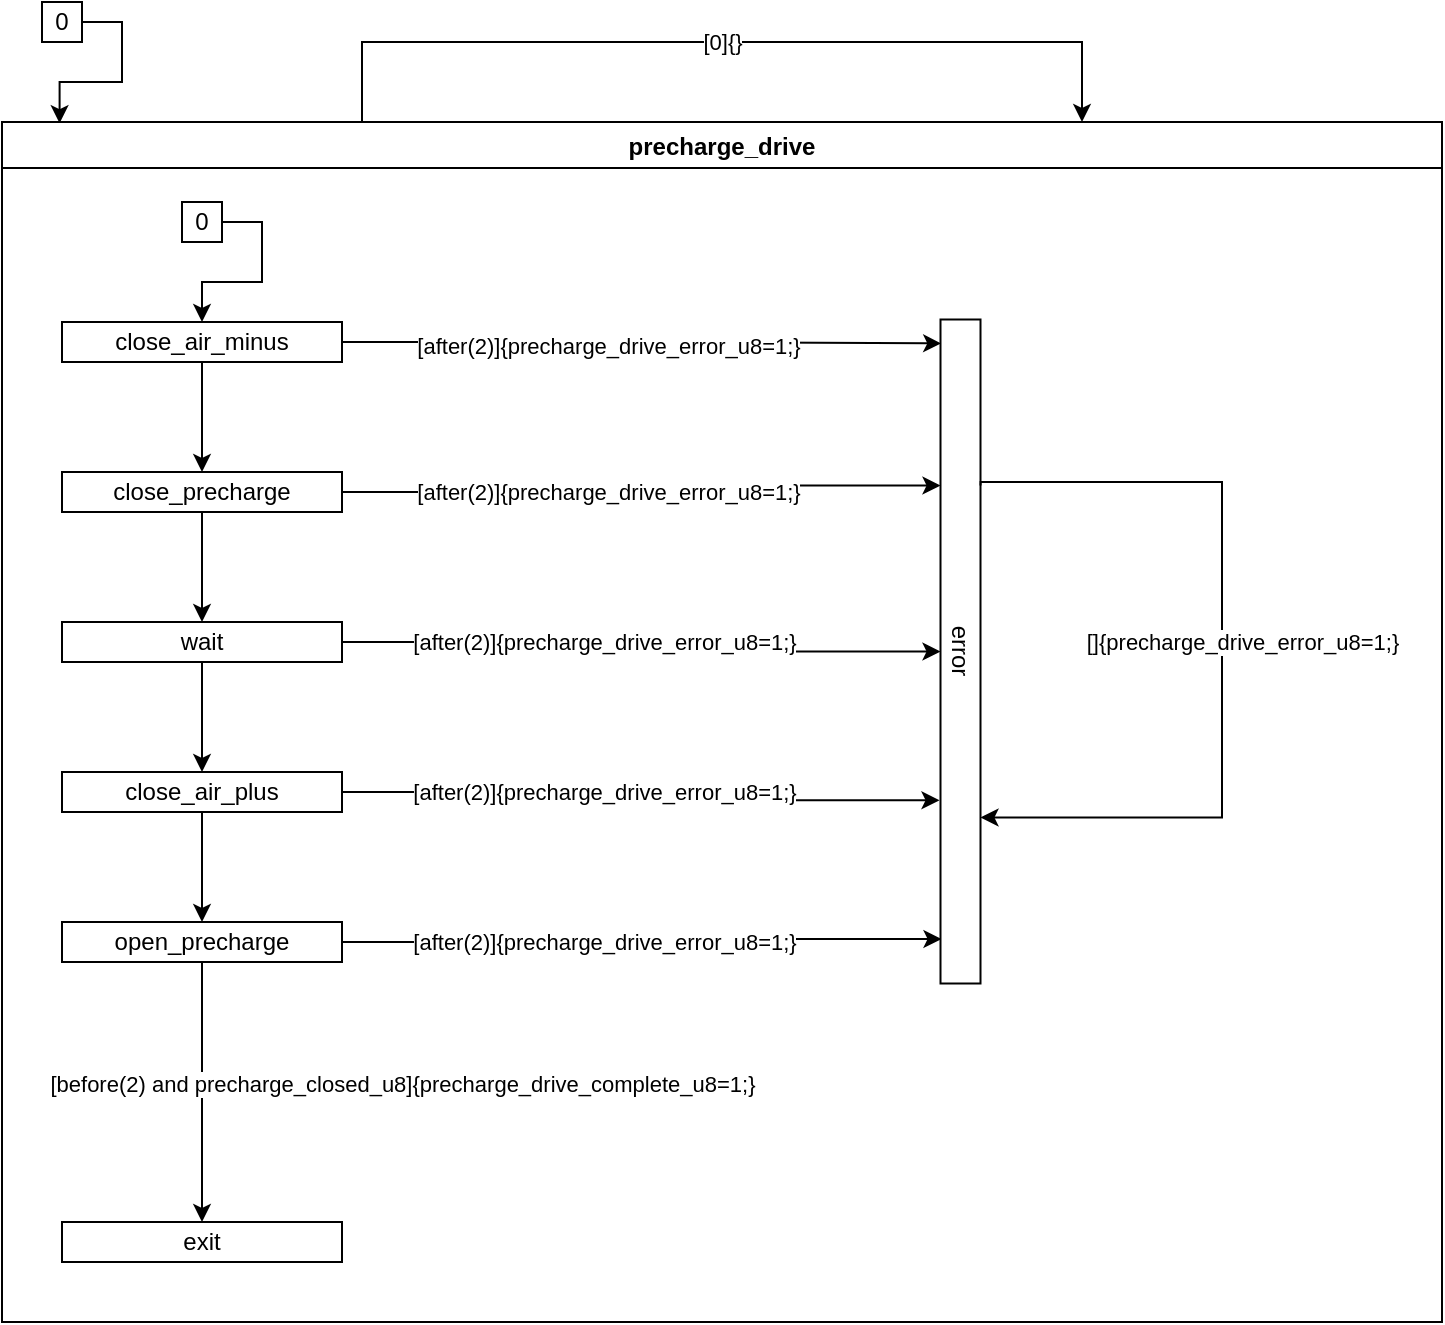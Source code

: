 <mxfile version="17.4.4" type="github"><diagram id="lIlviWQBLWVIYCWAqPnO" name="Page-1"><mxGraphModel dx="1298" dy="670" grid="1" gridSize="10" guides="1" tooltips="1" connect="1" arrows="1" fold="1" page="1" pageScale="1" pageWidth="850" pageHeight="1100" math="0" shadow="0"><root><mxCell id="0"/><mxCell id="1" parent="0"/><mxCell id="b6JeTXdj_3USF9PYqRqT-2" style="edgeStyle=orthogonalEdgeStyle;rounded=0;orthogonalLoop=1;jettySize=auto;html=1;exitX=1;exitY=0.5;exitDx=0;exitDy=0;entryX=0.04;entryY=0.001;entryDx=0;entryDy=0;entryPerimeter=0;" edge="1" parent="1" source="xVcgmiRq6rrFuZcpqfcI-1" target="xVcgmiRq6rrFuZcpqfcI-3"><mxGeometry relative="1" as="geometry"/></mxCell><mxCell id="xVcgmiRq6rrFuZcpqfcI-1" value="0" style="rounded=0;whiteSpace=wrap;html=1;" parent="1" vertex="1"><mxGeometry x="260" y="10" width="20" height="20" as="geometry"/></mxCell><mxCell id="xVcgmiRq6rrFuZcpqfcI-3" value="precharge_drive" style="swimlane;expand=0;" parent="1" vertex="1"><mxGeometry x="240" y="70" width="720" height="600" as="geometry"><mxRectangle x="240" y="70" width="720" height="23" as="alternateBounds"/></mxGeometry></mxCell><mxCell id="b6JeTXdj_3USF9PYqRqT-7" style="edgeStyle=orthogonalEdgeStyle;rounded=0;orthogonalLoop=1;jettySize=auto;html=1;exitX=1;exitY=0.5;exitDx=0;exitDy=0;entryX=0.5;entryY=0;entryDx=0;entryDy=0;" edge="1" parent="xVcgmiRq6rrFuZcpqfcI-3" source="xVcgmiRq6rrFuZcpqfcI-47" target="xVcgmiRq6rrFuZcpqfcI-49"><mxGeometry relative="1" as="geometry"/></mxCell><mxCell id="xVcgmiRq6rrFuZcpqfcI-47" value="0" style="rounded=0;whiteSpace=wrap;html=1;" parent="xVcgmiRq6rrFuZcpqfcI-3" vertex="1"><mxGeometry x="90" y="40" width="20" height="20" as="geometry"/></mxCell><mxCell id="xVcgmiRq6rrFuZcpqfcI-56" style="edgeStyle=orthogonalEdgeStyle;rounded=0;orthogonalLoop=1;jettySize=auto;html=1;exitX=0.5;exitY=1;exitDx=0;exitDy=0;entryX=0.5;entryY=0;entryDx=0;entryDy=0;" parent="xVcgmiRq6rrFuZcpqfcI-3" source="xVcgmiRq6rrFuZcpqfcI-49" target="xVcgmiRq6rrFuZcpqfcI-50" edge="1"><mxGeometry relative="1" as="geometry"/></mxCell><mxCell id="b6JeTXdj_3USF9PYqRqT-4" style="edgeStyle=orthogonalEdgeStyle;rounded=0;orthogonalLoop=1;jettySize=auto;html=1;exitX=1;exitY=0.5;exitDx=0;exitDy=0;entryX=0.036;entryY=0.983;entryDx=0;entryDy=0;entryPerimeter=0;" edge="1" parent="xVcgmiRq6rrFuZcpqfcI-3" source="xVcgmiRq6rrFuZcpqfcI-49" target="xVcgmiRq6rrFuZcpqfcI-61"><mxGeometry relative="1" as="geometry"/></mxCell><mxCell id="b6JeTXdj_3USF9PYqRqT-6" value="[after(2)]{precharge_drive_error_u8=1;}" style="edgeLabel;html=1;align=center;verticalAlign=middle;resizable=0;points=[];" vertex="1" connectable="0" parent="b6JeTXdj_3USF9PYqRqT-4"><mxGeometry x="-0.117" y="-2" relative="1" as="geometry"><mxPoint as="offset"/></mxGeometry></mxCell><mxCell id="xVcgmiRq6rrFuZcpqfcI-49" value="close_air_minus" style="rounded=0;whiteSpace=wrap;html=1;" parent="xVcgmiRq6rrFuZcpqfcI-3" vertex="1"><mxGeometry x="30" y="100" width="140" height="20" as="geometry"/></mxCell><mxCell id="xVcgmiRq6rrFuZcpqfcI-57" style="edgeStyle=orthogonalEdgeStyle;rounded=0;orthogonalLoop=1;jettySize=auto;html=1;exitX=0.5;exitY=1;exitDx=0;exitDy=0;entryX=0.5;entryY=0;entryDx=0;entryDy=0;" parent="xVcgmiRq6rrFuZcpqfcI-3" source="xVcgmiRq6rrFuZcpqfcI-50" target="xVcgmiRq6rrFuZcpqfcI-51" edge="1"><mxGeometry relative="1" as="geometry"/></mxCell><mxCell id="b6JeTXdj_3USF9PYqRqT-3" style="edgeStyle=orthogonalEdgeStyle;rounded=0;orthogonalLoop=1;jettySize=auto;html=1;exitX=1;exitY=0.5;exitDx=0;exitDy=0;entryX=0.25;entryY=1;entryDx=0;entryDy=0;" edge="1" parent="xVcgmiRq6rrFuZcpqfcI-3" source="xVcgmiRq6rrFuZcpqfcI-50" target="xVcgmiRq6rrFuZcpqfcI-61"><mxGeometry relative="1" as="geometry"/></mxCell><mxCell id="b6JeTXdj_3USF9PYqRqT-5" value="[after(2)]{precharge_drive_error_u8=1;}" style="edgeLabel;html=1;align=center;verticalAlign=middle;resizable=0;points=[];" vertex="1" connectable="0" parent="b6JeTXdj_3USF9PYqRqT-3"><mxGeometry x="-0.124" relative="1" as="geometry"><mxPoint as="offset"/></mxGeometry></mxCell><mxCell id="xVcgmiRq6rrFuZcpqfcI-50" value="close_precharge" style="rounded=0;whiteSpace=wrap;html=1;" parent="xVcgmiRq6rrFuZcpqfcI-3" vertex="1"><mxGeometry x="30" y="175" width="140" height="20" as="geometry"/></mxCell><mxCell id="xVcgmiRq6rrFuZcpqfcI-58" style="edgeStyle=orthogonalEdgeStyle;rounded=0;orthogonalLoop=1;jettySize=auto;html=1;exitX=0.5;exitY=1;exitDx=0;exitDy=0;entryX=0.5;entryY=0;entryDx=0;entryDy=0;" parent="xVcgmiRq6rrFuZcpqfcI-3" source="xVcgmiRq6rrFuZcpqfcI-51" target="xVcgmiRq6rrFuZcpqfcI-52" edge="1"><mxGeometry relative="1" as="geometry"/></mxCell><mxCell id="xVcgmiRq6rrFuZcpqfcI-67" style="edgeStyle=orthogonalEdgeStyle;rounded=0;orthogonalLoop=1;jettySize=auto;html=1;exitX=1;exitY=0.5;exitDx=0;exitDy=0;entryX=0.5;entryY=1;entryDx=0;entryDy=0;" parent="xVcgmiRq6rrFuZcpqfcI-3" source="xVcgmiRq6rrFuZcpqfcI-51" target="xVcgmiRq6rrFuZcpqfcI-61" edge="1"><mxGeometry relative="1" as="geometry"/></mxCell><mxCell id="xVcgmiRq6rrFuZcpqfcI-77" value="[after(2)]{precharge_drive_error_u8=1;}" style="edgeLabel;html=1;align=center;verticalAlign=middle;resizable=0;points=[];" parent="xVcgmiRq6rrFuZcpqfcI-67" vertex="1" connectable="0"><mxGeometry x="-0.145" relative="1" as="geometry"><mxPoint x="1" as="offset"/></mxGeometry></mxCell><mxCell id="xVcgmiRq6rrFuZcpqfcI-51" value="wait" style="rounded=0;whiteSpace=wrap;html=1;" parent="xVcgmiRq6rrFuZcpqfcI-3" vertex="1"><mxGeometry x="30" y="250" width="140" height="20" as="geometry"/></mxCell><mxCell id="xVcgmiRq6rrFuZcpqfcI-59" style="edgeStyle=orthogonalEdgeStyle;rounded=0;orthogonalLoop=1;jettySize=auto;html=1;exitX=0.5;exitY=1;exitDx=0;exitDy=0;entryX=0.5;entryY=0;entryDx=0;entryDy=0;" parent="xVcgmiRq6rrFuZcpqfcI-3" source="xVcgmiRq6rrFuZcpqfcI-52" target="xVcgmiRq6rrFuZcpqfcI-53" edge="1"><mxGeometry relative="1" as="geometry"/></mxCell><mxCell id="xVcgmiRq6rrFuZcpqfcI-68" style="edgeStyle=orthogonalEdgeStyle;rounded=0;orthogonalLoop=1;jettySize=auto;html=1;exitX=1;exitY=0.5;exitDx=0;exitDy=0;entryX=0.724;entryY=1.025;entryDx=0;entryDy=0;entryPerimeter=0;" parent="xVcgmiRq6rrFuZcpqfcI-3" source="xVcgmiRq6rrFuZcpqfcI-52" target="xVcgmiRq6rrFuZcpqfcI-61" edge="1"><mxGeometry relative="1" as="geometry"/></mxCell><mxCell id="xVcgmiRq6rrFuZcpqfcI-76" value="[after(2)]{precharge_drive_error_u8=1;}" style="edgeLabel;html=1;align=center;verticalAlign=middle;resizable=0;points=[];" parent="xVcgmiRq6rrFuZcpqfcI-68" vertex="1" connectable="0"><mxGeometry x="-0.67" y="-1" relative="1" as="geometry"><mxPoint x="81" y="-1" as="offset"/></mxGeometry></mxCell><mxCell id="xVcgmiRq6rrFuZcpqfcI-52" value="close_air_plus" style="rounded=0;whiteSpace=wrap;html=1;" parent="xVcgmiRq6rrFuZcpqfcI-3" vertex="1"><mxGeometry x="30" y="325" width="140" height="20" as="geometry"/></mxCell><mxCell id="xVcgmiRq6rrFuZcpqfcI-69" style="edgeStyle=orthogonalEdgeStyle;rounded=0;orthogonalLoop=1;jettySize=auto;html=1;exitX=1;exitY=0.5;exitDx=0;exitDy=0;entryX=0.933;entryY=0.975;entryDx=0;entryDy=0;entryPerimeter=0;" parent="xVcgmiRq6rrFuZcpqfcI-3" source="xVcgmiRq6rrFuZcpqfcI-53" target="xVcgmiRq6rrFuZcpqfcI-61" edge="1"><mxGeometry relative="1" as="geometry"/></mxCell><mxCell id="xVcgmiRq6rrFuZcpqfcI-73" value="[after(2)]{precharge_drive_error_u8=1;}" style="edgeLabel;html=1;align=center;verticalAlign=middle;resizable=0;points=[];" parent="xVcgmiRq6rrFuZcpqfcI-69" vertex="1" connectable="0"><mxGeometry x="-0.28" relative="1" as="geometry"><mxPoint x="22" as="offset"/></mxGeometry></mxCell><mxCell id="xVcgmiRq6rrFuZcpqfcI-53" value="open_precharge" style="rounded=0;whiteSpace=wrap;html=1;" parent="xVcgmiRq6rrFuZcpqfcI-3" vertex="1"><mxGeometry x="30" y="400" width="140" height="20" as="geometry"/></mxCell><mxCell id="xVcgmiRq6rrFuZcpqfcI-61" value="error" style="rounded=0;whiteSpace=wrap;html=1;rotation=90;" parent="xVcgmiRq6rrFuZcpqfcI-3" vertex="1"><mxGeometry x="313.25" y="254.75" width="332" height="20" as="geometry"/></mxCell><mxCell id="xVcgmiRq6rrFuZcpqfcI-71" style="edgeStyle=orthogonalEdgeStyle;rounded=0;orthogonalLoop=1;jettySize=auto;html=1;exitX=0.25;exitY=0;exitDx=0;exitDy=0;entryX=0.75;entryY=0;entryDx=0;entryDy=0;" parent="xVcgmiRq6rrFuZcpqfcI-3" source="xVcgmiRq6rrFuZcpqfcI-61" target="xVcgmiRq6rrFuZcpqfcI-61" edge="1"><mxGeometry relative="1" as="geometry"><Array as="points"><mxPoint x="489" y="180"/><mxPoint x="610" y="180"/><mxPoint x="610" y="348"/></Array></mxGeometry></mxCell><mxCell id="xVcgmiRq6rrFuZcpqfcI-72" value="[]{precharge_drive_error_u8=1;}" style="edgeLabel;html=1;align=center;verticalAlign=middle;resizable=0;points=[];" parent="xVcgmiRq6rrFuZcpqfcI-71" vertex="1" connectable="0"><mxGeometry x="0.114" y="-1" relative="1" as="geometry"><mxPoint x="11" y="-27" as="offset"/></mxGeometry></mxCell><mxCell id="xVcgmiRq6rrFuZcpqfcI-54" value="&lt;div&gt;exit&lt;/div&gt;" style="rounded=0;whiteSpace=wrap;html=1;" parent="xVcgmiRq6rrFuZcpqfcI-3" vertex="1"><mxGeometry x="30" y="550" width="140" height="20" as="geometry"/></mxCell><mxCell id="xVcgmiRq6rrFuZcpqfcI-60" style="edgeStyle=orthogonalEdgeStyle;rounded=0;orthogonalLoop=1;jettySize=auto;html=1;exitX=0.5;exitY=1;exitDx=0;exitDy=0;entryX=0.5;entryY=0;entryDx=0;entryDy=0;" parent="xVcgmiRq6rrFuZcpqfcI-3" source="xVcgmiRq6rrFuZcpqfcI-53" target="xVcgmiRq6rrFuZcpqfcI-54" edge="1"><mxGeometry relative="1" as="geometry"/></mxCell><mxCell id="xVcgmiRq6rrFuZcpqfcI-74" value="[before(2) and precharge_closed_u8]{precharge_drive_complete_u8=1;}" style="edgeLabel;html=1;align=center;verticalAlign=middle;resizable=0;points=[];" parent="xVcgmiRq6rrFuZcpqfcI-60" vertex="1" connectable="0"><mxGeometry x="-0.113" y="485" relative="1" as="geometry"><mxPoint x="-385" y="3" as="offset"/></mxGeometry></mxCell><mxCell id="b6JeTXdj_3USF9PYqRqT-9" style="edgeStyle=orthogonalEdgeStyle;rounded=0;orthogonalLoop=1;jettySize=auto;html=1;exitX=0.25;exitY=0;exitDx=0;exitDy=0;entryX=0.75;entryY=0;entryDx=0;entryDy=0;" edge="1" parent="1" source="xVcgmiRq6rrFuZcpqfcI-3" target="xVcgmiRq6rrFuZcpqfcI-3"><mxGeometry relative="1" as="geometry"><Array as="points"><mxPoint x="420" y="30"/><mxPoint x="780" y="30"/></Array></mxGeometry></mxCell><mxCell id="b6JeTXdj_3USF9PYqRqT-10" value="[0]{}" style="edgeLabel;html=1;align=center;verticalAlign=middle;resizable=0;points=[];" vertex="1" connectable="0" parent="b6JeTXdj_3USF9PYqRqT-9"><mxGeometry x="-0.126" y="1" relative="1" as="geometry"><mxPoint x="27" y="1" as="offset"/></mxGeometry></mxCell></root></mxGraphModel></diagram></mxfile>